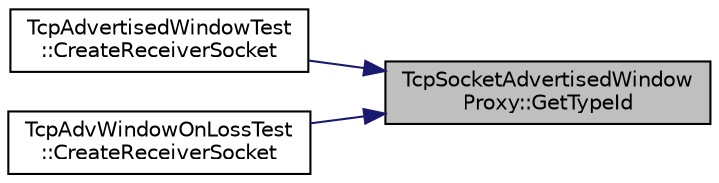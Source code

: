 digraph "TcpSocketAdvertisedWindowProxy::GetTypeId"
{
 // LATEX_PDF_SIZE
  edge [fontname="Helvetica",fontsize="10",labelfontname="Helvetica",labelfontsize="10"];
  node [fontname="Helvetica",fontsize="10",shape=record];
  rankdir="RL";
  Node1 [label="TcpSocketAdvertisedWindow\lProxy::GetTypeId",height=0.2,width=0.4,color="black", fillcolor="grey75", style="filled", fontcolor="black",tooltip="Get the type ID."];
  Node1 -> Node2 [dir="back",color="midnightblue",fontsize="10",style="solid",fontname="Helvetica"];
  Node2 [label="TcpAdvertisedWindowTest\l::CreateReceiverSocket",height=0.2,width=0.4,color="black", fillcolor="white", style="filled",URL="$class_tcp_advertised_window_test.html#a322099457f41afb575f67f795001e54a",tooltip="Create and install the socket to install on the receiver."];
  Node1 -> Node3 [dir="back",color="midnightblue",fontsize="10",style="solid",fontname="Helvetica"];
  Node3 [label="TcpAdvWindowOnLossTest\l::CreateReceiverSocket",height=0.2,width=0.4,color="black", fillcolor="white", style="filled",URL="$class_tcp_adv_window_on_loss_test.html#a2284c05ea7fd107cbf0edcfc22a2f860",tooltip="Create and install the socket to install on the receiver."];
}
